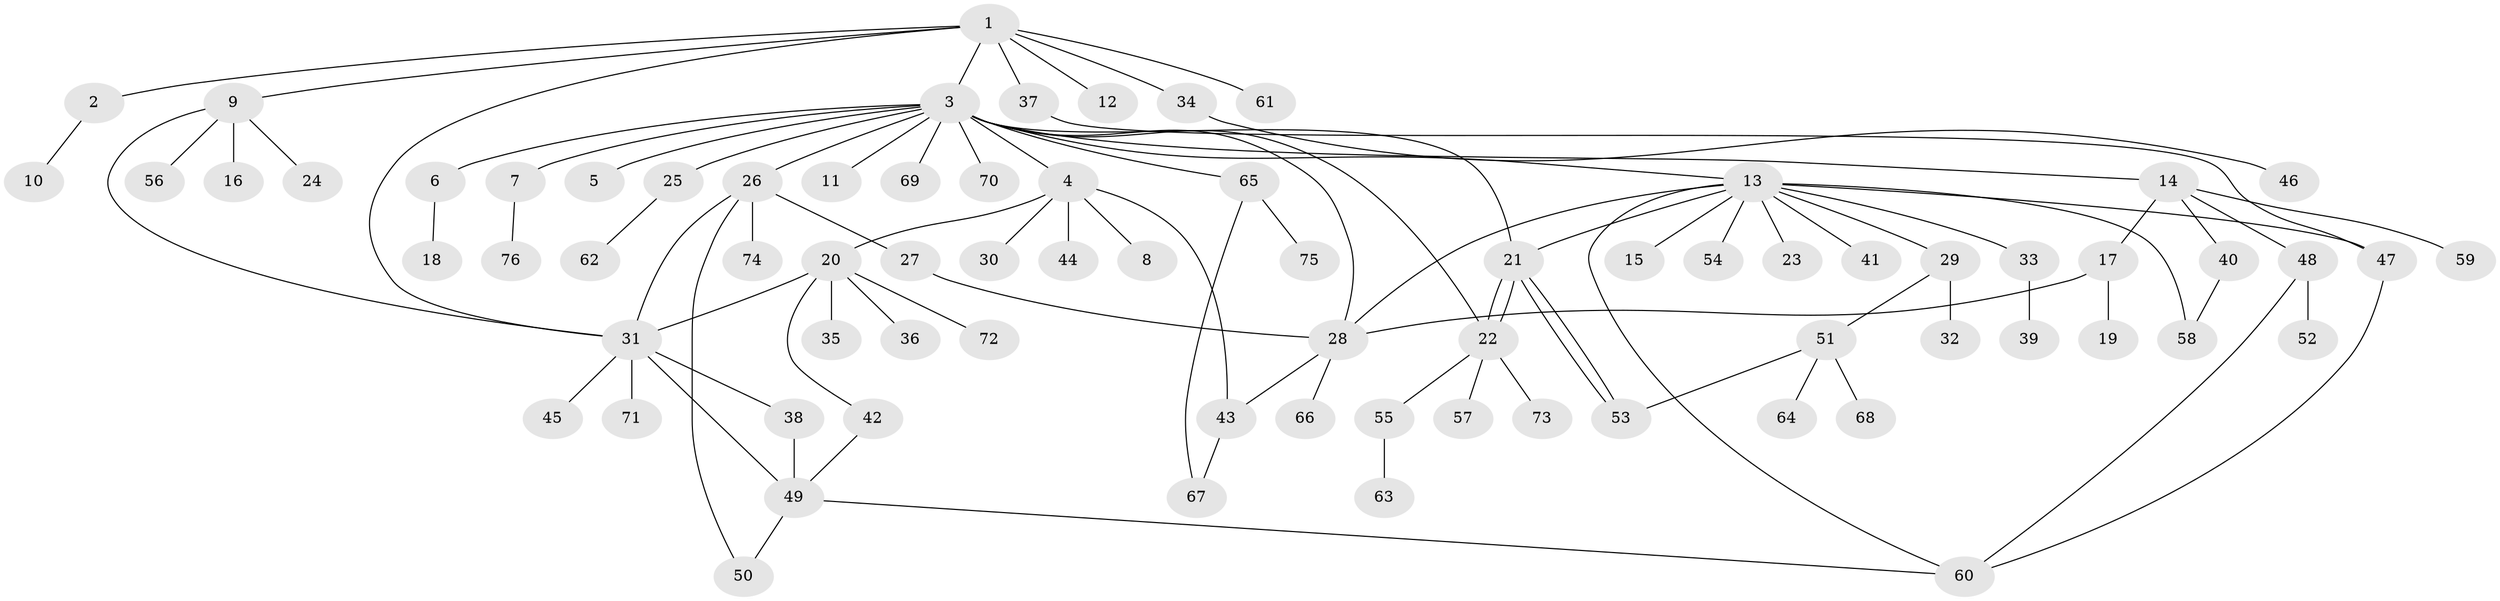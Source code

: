 // coarse degree distribution, {18: 0.02631578947368421, 2: 0.18421052631578946, 5: 0.10526315789473684, 1: 0.631578947368421, 8: 0.05263157894736842}
// Generated by graph-tools (version 1.1) at 2025/54/03/05/25 16:54:47]
// undirected, 76 vertices, 96 edges
graph export_dot {
graph [start="1"]
  node [color=gray90,style=filled];
  1;
  2;
  3;
  4;
  5;
  6;
  7;
  8;
  9;
  10;
  11;
  12;
  13;
  14;
  15;
  16;
  17;
  18;
  19;
  20;
  21;
  22;
  23;
  24;
  25;
  26;
  27;
  28;
  29;
  30;
  31;
  32;
  33;
  34;
  35;
  36;
  37;
  38;
  39;
  40;
  41;
  42;
  43;
  44;
  45;
  46;
  47;
  48;
  49;
  50;
  51;
  52;
  53;
  54;
  55;
  56;
  57;
  58;
  59;
  60;
  61;
  62;
  63;
  64;
  65;
  66;
  67;
  68;
  69;
  70;
  71;
  72;
  73;
  74;
  75;
  76;
  1 -- 2;
  1 -- 3;
  1 -- 9;
  1 -- 12;
  1 -- 31;
  1 -- 34;
  1 -- 37;
  1 -- 61;
  2 -- 10;
  3 -- 4;
  3 -- 5;
  3 -- 6;
  3 -- 7;
  3 -- 11;
  3 -- 13;
  3 -- 14;
  3 -- 21;
  3 -- 22;
  3 -- 25;
  3 -- 26;
  3 -- 28;
  3 -- 65;
  3 -- 69;
  3 -- 70;
  4 -- 8;
  4 -- 20;
  4 -- 30;
  4 -- 43;
  4 -- 44;
  6 -- 18;
  7 -- 76;
  9 -- 16;
  9 -- 24;
  9 -- 31;
  9 -- 56;
  13 -- 15;
  13 -- 21;
  13 -- 23;
  13 -- 28;
  13 -- 29;
  13 -- 33;
  13 -- 41;
  13 -- 47;
  13 -- 54;
  13 -- 58;
  13 -- 60;
  14 -- 17;
  14 -- 40;
  14 -- 48;
  14 -- 59;
  17 -- 19;
  17 -- 28;
  20 -- 31;
  20 -- 35;
  20 -- 36;
  20 -- 42;
  20 -- 72;
  21 -- 22;
  21 -- 22;
  21 -- 53;
  21 -- 53;
  22 -- 55;
  22 -- 57;
  22 -- 73;
  25 -- 62;
  26 -- 27;
  26 -- 31;
  26 -- 50;
  26 -- 74;
  27 -- 28;
  28 -- 43;
  28 -- 66;
  29 -- 32;
  29 -- 51;
  31 -- 38;
  31 -- 45;
  31 -- 49;
  31 -- 71;
  33 -- 39;
  34 -- 46;
  37 -- 47;
  38 -- 49;
  40 -- 58;
  42 -- 49;
  43 -- 67;
  47 -- 60;
  48 -- 52;
  48 -- 60;
  49 -- 50;
  49 -- 60;
  51 -- 53;
  51 -- 64;
  51 -- 68;
  55 -- 63;
  65 -- 67;
  65 -- 75;
}
